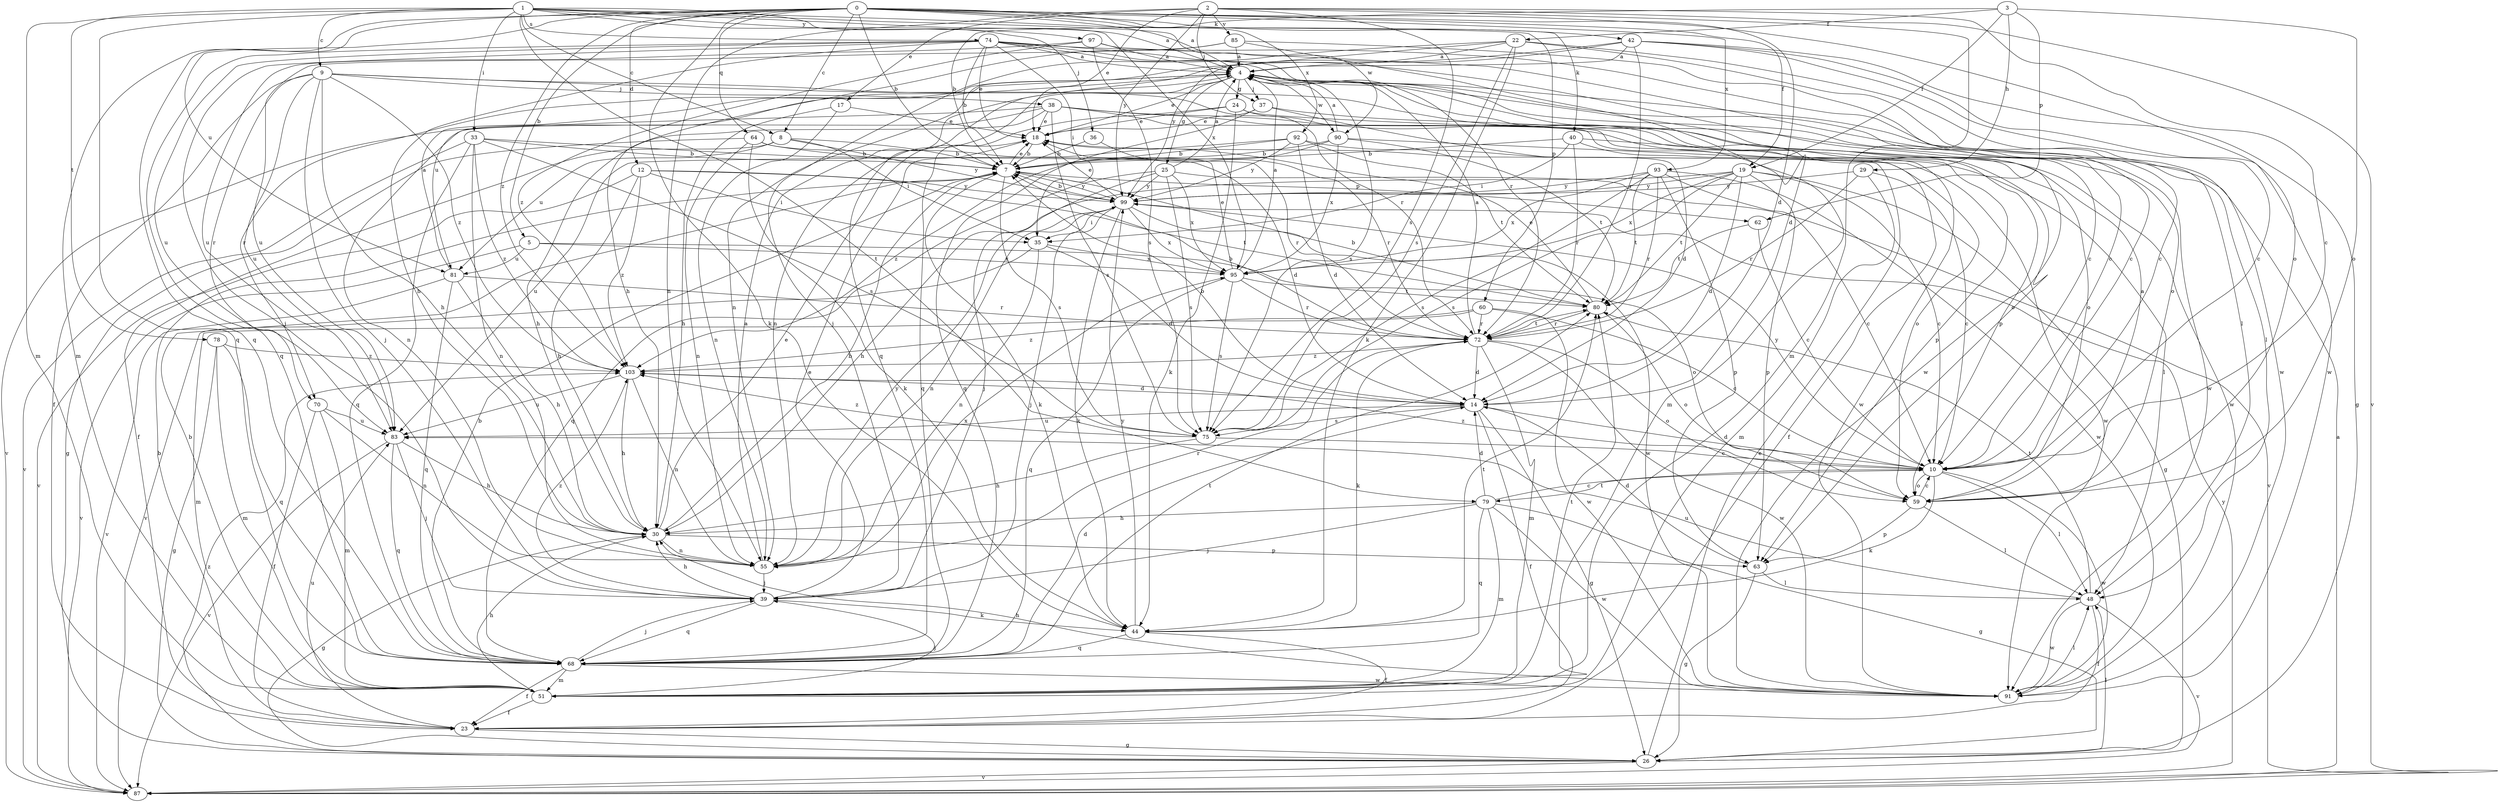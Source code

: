 strict digraph  {
0;
1;
2;
3;
4;
5;
7;
8;
9;
10;
12;
14;
17;
18;
19;
22;
23;
24;
25;
26;
29;
30;
33;
35;
36;
37;
38;
39;
40;
42;
44;
48;
51;
55;
59;
60;
62;
63;
64;
68;
70;
72;
74;
75;
78;
79;
80;
81;
83;
85;
87;
90;
91;
92;
93;
95;
97;
99;
103;
0 -> 4  [label=a];
0 -> 5  [label=b];
0 -> 7  [label=b];
0 -> 8  [label=c];
0 -> 12  [label=d];
0 -> 14  [label=d];
0 -> 19  [label=f];
0 -> 40  [label=k];
0 -> 42  [label=k];
0 -> 44  [label=k];
0 -> 51  [label=m];
0 -> 59  [label=o];
0 -> 64  [label=q];
0 -> 68  [label=q];
0 -> 81  [label=u];
0 -> 92  [label=x];
0 -> 93  [label=x];
0 -> 103  [label=z];
1 -> 4  [label=a];
1 -> 8  [label=c];
1 -> 9  [label=c];
1 -> 33  [label=i];
1 -> 36  [label=j];
1 -> 51  [label=m];
1 -> 60  [label=p];
1 -> 68  [label=q];
1 -> 74  [label=s];
1 -> 78  [label=t];
1 -> 79  [label=t];
1 -> 90  [label=w];
1 -> 95  [label=x];
1 -> 97  [label=y];
2 -> 10  [label=c];
2 -> 17  [label=e];
2 -> 18  [label=e];
2 -> 37  [label=j];
2 -> 51  [label=m];
2 -> 55  [label=n];
2 -> 75  [label=s];
2 -> 85  [label=v];
2 -> 87  [label=v];
2 -> 99  [label=y];
3 -> 7  [label=b];
3 -> 19  [label=f];
3 -> 22  [label=f];
3 -> 29  [label=h];
3 -> 59  [label=o];
3 -> 62  [label=p];
4 -> 18  [label=e];
4 -> 24  [label=g];
4 -> 25  [label=g];
4 -> 37  [label=j];
4 -> 48  [label=l];
4 -> 55  [label=n];
4 -> 59  [label=o];
4 -> 70  [label=r];
4 -> 75  [label=s];
4 -> 81  [label=u];
4 -> 90  [label=w];
4 -> 91  [label=w];
5 -> 59  [label=o];
5 -> 81  [label=u];
5 -> 87  [label=v];
5 -> 95  [label=x];
7 -> 18  [label=e];
7 -> 44  [label=k];
7 -> 62  [label=p];
7 -> 75  [label=s];
7 -> 99  [label=y];
8 -> 7  [label=b];
8 -> 23  [label=f];
8 -> 35  [label=i];
8 -> 81  [label=u];
8 -> 99  [label=y];
9 -> 23  [label=f];
9 -> 30  [label=h];
9 -> 38  [label=j];
9 -> 39  [label=j];
9 -> 63  [label=p];
9 -> 70  [label=r];
9 -> 72  [label=r];
9 -> 83  [label=u];
9 -> 103  [label=z];
10 -> 14  [label=d];
10 -> 44  [label=k];
10 -> 48  [label=l];
10 -> 59  [label=o];
10 -> 79  [label=t];
10 -> 91  [label=w];
10 -> 99  [label=y];
10 -> 103  [label=z];
12 -> 30  [label=h];
12 -> 35  [label=i];
12 -> 80  [label=t];
12 -> 87  [label=v];
12 -> 99  [label=y];
12 -> 103  [label=z];
14 -> 7  [label=b];
14 -> 23  [label=f];
14 -> 26  [label=g];
14 -> 75  [label=s];
14 -> 83  [label=u];
17 -> 18  [label=e];
17 -> 30  [label=h];
17 -> 55  [label=n];
18 -> 7  [label=b];
19 -> 10  [label=c];
19 -> 14  [label=d];
19 -> 26  [label=g];
19 -> 30  [label=h];
19 -> 63  [label=p];
19 -> 75  [label=s];
19 -> 80  [label=t];
19 -> 95  [label=x];
19 -> 99  [label=y];
22 -> 4  [label=a];
22 -> 10  [label=c];
22 -> 39  [label=j];
22 -> 44  [label=k];
22 -> 75  [label=s];
22 -> 91  [label=w];
22 -> 99  [label=y];
23 -> 7  [label=b];
23 -> 26  [label=g];
23 -> 83  [label=u];
24 -> 18  [label=e];
24 -> 44  [label=k];
24 -> 51  [label=m];
24 -> 59  [label=o];
24 -> 68  [label=q];
25 -> 4  [label=a];
25 -> 39  [label=j];
25 -> 68  [label=q];
25 -> 75  [label=s];
25 -> 87  [label=v];
25 -> 95  [label=x];
25 -> 99  [label=y];
26 -> 18  [label=e];
26 -> 48  [label=l];
26 -> 87  [label=v];
26 -> 103  [label=z];
29 -> 10  [label=c];
29 -> 51  [label=m];
29 -> 72  [label=r];
29 -> 99  [label=y];
30 -> 7  [label=b];
30 -> 18  [label=e];
30 -> 26  [label=g];
30 -> 55  [label=n];
30 -> 63  [label=p];
33 -> 7  [label=b];
33 -> 55  [label=n];
33 -> 68  [label=q];
33 -> 72  [label=r];
33 -> 75  [label=s];
33 -> 87  [label=v];
33 -> 103  [label=z];
35 -> 14  [label=d];
35 -> 55  [label=n];
35 -> 87  [label=v];
35 -> 95  [label=x];
36 -> 7  [label=b];
36 -> 72  [label=r];
37 -> 14  [label=d];
37 -> 18  [label=e];
37 -> 68  [label=q];
37 -> 91  [label=w];
38 -> 18  [label=e];
38 -> 30  [label=h];
38 -> 55  [label=n];
38 -> 59  [label=o];
38 -> 63  [label=p];
38 -> 75  [label=s];
38 -> 87  [label=v];
38 -> 91  [label=w];
39 -> 18  [label=e];
39 -> 30  [label=h];
39 -> 44  [label=k];
39 -> 68  [label=q];
39 -> 103  [label=z];
40 -> 7  [label=b];
40 -> 23  [label=f];
40 -> 35  [label=i];
40 -> 48  [label=l];
40 -> 72  [label=r];
42 -> 4  [label=a];
42 -> 10  [label=c];
42 -> 26  [label=g];
42 -> 55  [label=n];
42 -> 68  [label=q];
42 -> 72  [label=r];
42 -> 91  [label=w];
44 -> 23  [label=f];
44 -> 68  [label=q];
44 -> 80  [label=t];
44 -> 99  [label=y];
48 -> 23  [label=f];
48 -> 80  [label=t];
48 -> 83  [label=u];
48 -> 87  [label=v];
48 -> 91  [label=w];
51 -> 7  [label=b];
51 -> 23  [label=f];
51 -> 30  [label=h];
51 -> 39  [label=j];
51 -> 80  [label=t];
55 -> 4  [label=a];
55 -> 39  [label=j];
55 -> 72  [label=r];
55 -> 95  [label=x];
55 -> 99  [label=y];
59 -> 4  [label=a];
59 -> 10  [label=c];
59 -> 48  [label=l];
59 -> 63  [label=p];
60 -> 10  [label=c];
60 -> 51  [label=m];
60 -> 72  [label=r];
60 -> 91  [label=w];
60 -> 103  [label=z];
62 -> 10  [label=c];
62 -> 80  [label=t];
63 -> 14  [label=d];
63 -> 26  [label=g];
63 -> 48  [label=l];
64 -> 7  [label=b];
64 -> 14  [label=d];
64 -> 26  [label=g];
64 -> 44  [label=k];
64 -> 55  [label=n];
68 -> 7  [label=b];
68 -> 14  [label=d];
68 -> 23  [label=f];
68 -> 39  [label=j];
68 -> 51  [label=m];
68 -> 80  [label=t];
68 -> 91  [label=w];
70 -> 23  [label=f];
70 -> 51  [label=m];
70 -> 55  [label=n];
70 -> 83  [label=u];
72 -> 4  [label=a];
72 -> 7  [label=b];
72 -> 14  [label=d];
72 -> 44  [label=k];
72 -> 51  [label=m];
72 -> 59  [label=o];
72 -> 80  [label=t];
72 -> 91  [label=w];
72 -> 103  [label=z];
74 -> 4  [label=a];
74 -> 7  [label=b];
74 -> 10  [label=c];
74 -> 18  [label=e];
74 -> 30  [label=h];
74 -> 35  [label=i];
74 -> 39  [label=j];
74 -> 48  [label=l];
74 -> 68  [label=q];
74 -> 72  [label=r];
74 -> 83  [label=u];
74 -> 91  [label=w];
75 -> 10  [label=c];
75 -> 30  [label=h];
75 -> 103  [label=z];
78 -> 26  [label=g];
78 -> 51  [label=m];
78 -> 68  [label=q];
78 -> 103  [label=z];
79 -> 10  [label=c];
79 -> 14  [label=d];
79 -> 26  [label=g];
79 -> 30  [label=h];
79 -> 39  [label=j];
79 -> 51  [label=m];
79 -> 68  [label=q];
79 -> 91  [label=w];
80 -> 7  [label=b];
80 -> 18  [label=e];
80 -> 59  [label=o];
80 -> 72  [label=r];
81 -> 4  [label=a];
81 -> 30  [label=h];
81 -> 68  [label=q];
81 -> 72  [label=r];
81 -> 87  [label=v];
83 -> 30  [label=h];
83 -> 39  [label=j];
83 -> 68  [label=q];
83 -> 87  [label=v];
85 -> 4  [label=a];
85 -> 10  [label=c];
85 -> 14  [label=d];
85 -> 30  [label=h];
85 -> 83  [label=u];
87 -> 4  [label=a];
87 -> 99  [label=y];
90 -> 4  [label=a];
90 -> 7  [label=b];
90 -> 80  [label=t];
90 -> 91  [label=w];
90 -> 95  [label=x];
90 -> 103  [label=z];
91 -> 30  [label=h];
91 -> 48  [label=l];
92 -> 7  [label=b];
92 -> 14  [label=d];
92 -> 59  [label=o];
92 -> 80  [label=t];
92 -> 83  [label=u];
92 -> 99  [label=y];
93 -> 10  [label=c];
93 -> 63  [label=p];
93 -> 72  [label=r];
93 -> 75  [label=s];
93 -> 80  [label=t];
93 -> 91  [label=w];
93 -> 95  [label=x];
93 -> 99  [label=y];
95 -> 4  [label=a];
95 -> 18  [label=e];
95 -> 68  [label=q];
95 -> 72  [label=r];
95 -> 75  [label=s];
95 -> 80  [label=t];
97 -> 4  [label=a];
97 -> 10  [label=c];
97 -> 75  [label=s];
97 -> 83  [label=u];
97 -> 103  [label=z];
99 -> 7  [label=b];
99 -> 18  [label=e];
99 -> 35  [label=i];
99 -> 39  [label=j];
99 -> 44  [label=k];
99 -> 55  [label=n];
99 -> 91  [label=w];
99 -> 95  [label=x];
103 -> 14  [label=d];
103 -> 30  [label=h];
103 -> 55  [label=n];
103 -> 83  [label=u];
}
